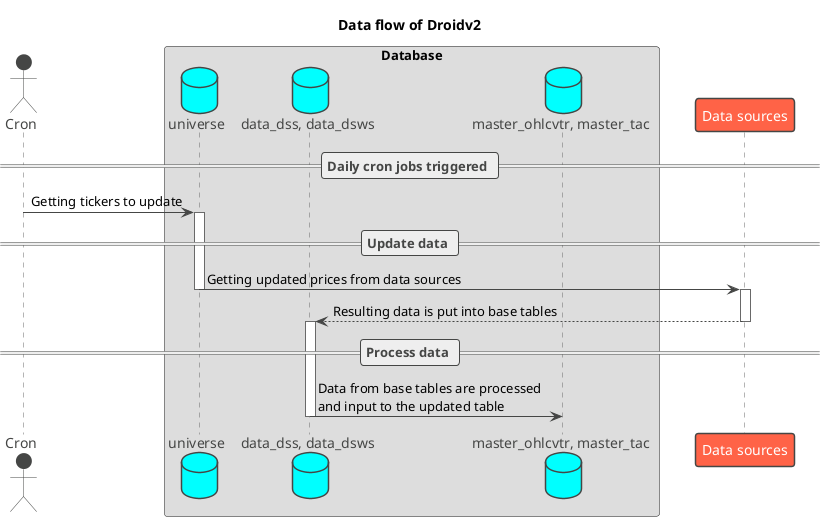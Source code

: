 @startuml flow

title "Data flow of Droidv2"

!theme vibrant

skinparam Shadowing false
skinparam DefaultFontName Ubuntu
skinparam ParticipantPadding 20
skinparam BoxPadding 10

actor Cron
box "Database"
database universe
database "data_dss, data_dsws" as base
database "master_ohlcvtr, master_tac" as updated
end box
participant "Data sources" as source

== Daily cron jobs triggered ==
Cron -> universe ++: Getting tickers to update

== Update data ==
universe -> source --++ : Getting updated prices from data sources
source --> base --++ : Resulting data is put into base tables

== Process data ==
base -> updated -- : Data from base tables are processed\nand input to the updated table

@enduml
